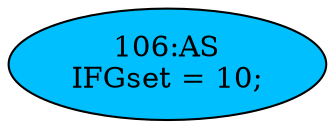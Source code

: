 strict digraph "" {
	node [label="\N"];
	"106:AS"	 [ast="<pyverilog.vparser.ast.Assign object at 0x7fdff6fbc890>",
		def_var="['IFGset']",
		fillcolor=deepskyblue,
		label="106:AS
IFGset = 10;",
		statements="[]",
		style=filled,
		typ=Assign,
		use_var="[]"];
}
